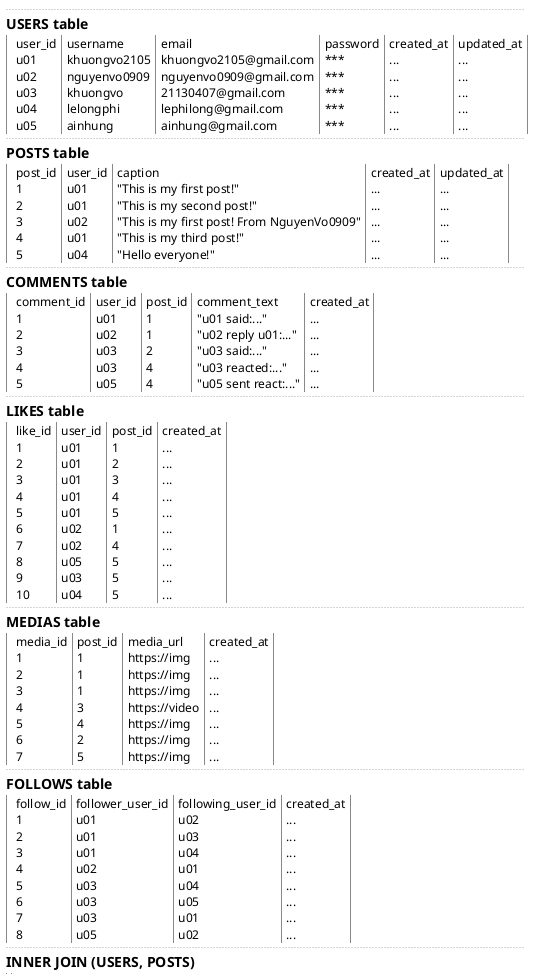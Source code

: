 @startsalt
{
    ..
    == USERS table
    {T!
        + user_id | username | email | password | created_at | updated_at
        + u01 | khuongvo2105 | khuongvo2105@gmail.com | *** | ... | ...
        + u02 | nguyenvo0909 | nguyenvo0909@gmail.com | *** | ... | ...
        + u03 | khuongvo | 21130407@gmail.com | *** | ... | ...
        + u04 | lelongphi | lephilong@gmail.com | *** | ... | ...
        + u05 | ainhung | ainhung@gmail.com | *** | ... | ...
    }
    ..
    == POSTS table
    {T!
        + post_id | user_id | caption | created_at | updated_at
        + 1 | u01 | "This is my first post!" | ... | ...
        + 2 | u01 | "This is my second post!" | ... | ...
        + 3 | u02 | "This is my first post! From NguyenVo0909" | ... | ...
        + 4 | u01 | "This is my third post!" | ... | ...
        + 5 | u04 | "Hello everyone!" | ... | ...
    }
    ..
    == COMMENTS table
    {T!
        + comment_id | user_id | post_id | comment_text | created_at
        + 1 | u01 | 1 | "u01 said:..." | ...
        + 2 | u02 | 1 | "u02 reply u01:..." | ...
        + 3 | u03 | 2 | "u03 said:..." | ...
        + 4 | u03 | 4 | "u03 reacted:..." | ...
        + 5 | u05 | 4 | "u05 sent react:..." | ...
    }

    ..
    == LIKES table
    {T!
        + like_id | user_id | post_id | created_at
        + 1 | u01 | 1 | ...
        + 2 | u01 | 2 | ...
        + 3 | u01 | 3 | ...
        + 4 | u01 | 4 | ...
        + 5 | u01 | 5 | ...
        + 6 | u02 | 1 | ...
        + 7 | u02 | 4 | ...
        + 8 | u05 | 5 | ...
        + 9 | u03 | 5 | ...
        + 10 | u04 | 5 | ...
    }
    ..
    == MEDIAS table
    {T!
        + media_id | post_id | media_url | created_at
        + 1 | 1 | https://img | ...
        + 2 | 1 | https://img | ...
        + 3 | 1 | https://img | ...
        + 4 | 3 | https://video | ...
        + 5 | 4 | https://img | ...
        + 6 | 2 | https://img | ...
        + 7 | 5 | https://img | ...
    }
    ..
    == FOLLOWS table
   {T!
        + follow_id | follower_user_id | following_user_id | created_at
        + 1 | u01 | u02 | ...
        + 2 | u01 | u03 | ...
        + 3 | u01 | u04 | ...
        + 4 | u02 | u01 | ...
        + 5 | u03 | u04 | ...
        + 6 | u03 | u05 | ...
        + 7 | u03 | u01 | ...
        + 8 | u05 | u02 | ...
   }
    ..
    == INNER JOIN (USERS, POSTS)
    {
        T!
         
    }
}
@endsalt
